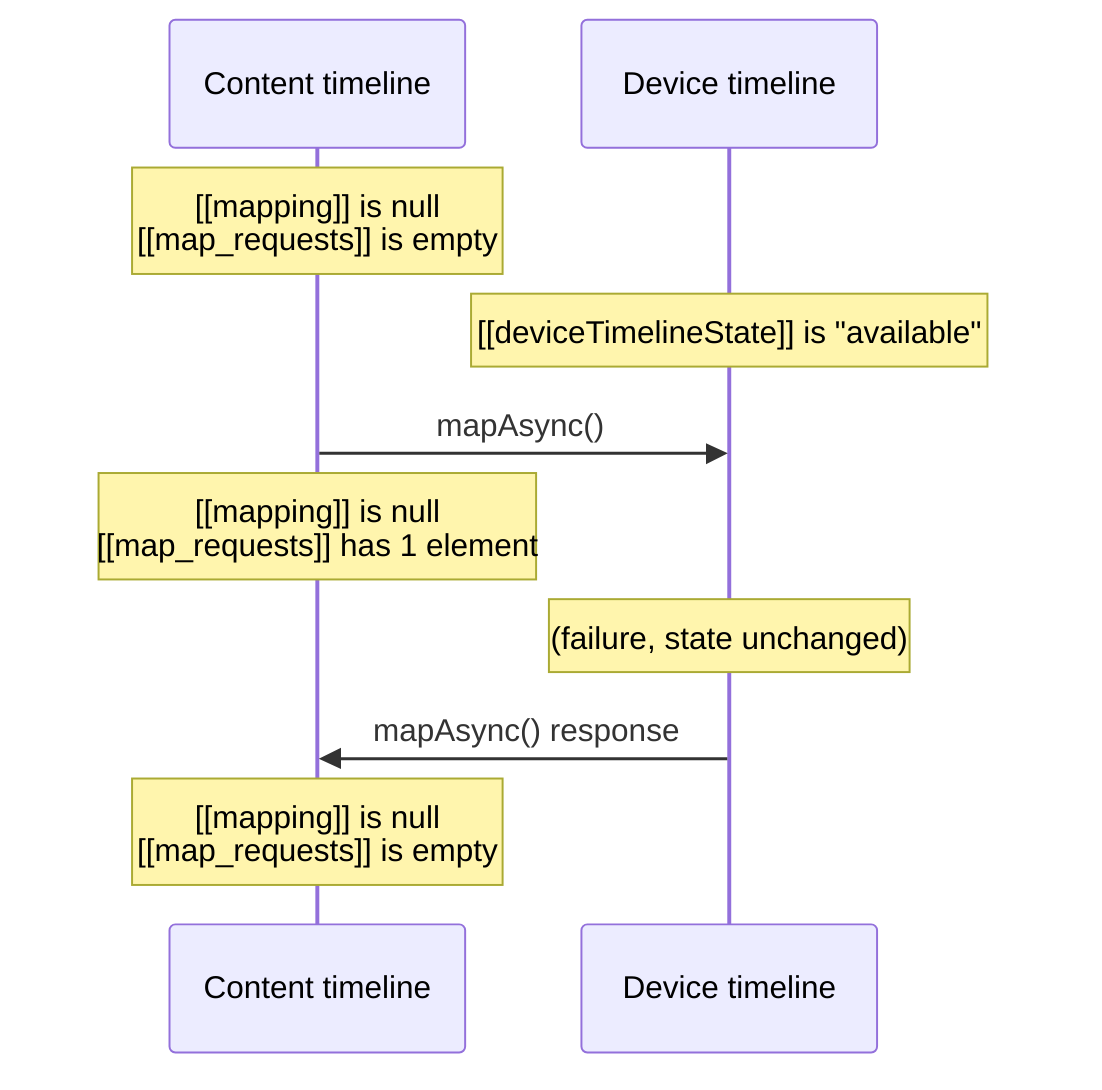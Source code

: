 sequenceDiagram
    Note over Content timeline: [[mapping]] is null<br>[[map_requests]] is empty
    Note over Device timeline: [[deviceTimelineState]] is "available"
    Content timeline ->> Device timeline: mapAsync()
    Note over Content timeline: [[mapping]] is null<br>[[map_requests]] has 1 element
    Note over Device timeline: (failure, state unchanged)
    Device timeline ->> Content timeline: mapAsync() response
    Note over Content timeline: [[mapping]] is null<br>[[map_requests]] is empty